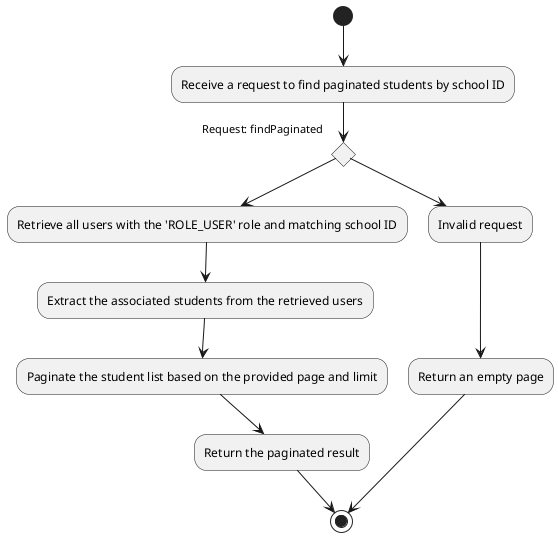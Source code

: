 @startuml

(*) --> "Receive a request to find paginated students by school ID"

if "Request: findPaginated" then
    --> "Retrieve all users with the 'ROLE_USER' role and matching school ID"
    --> "Extract the associated students from the retrieved users"
    --> "Paginate the student list based on the provided page and limit"
    --> "Return the paginated result"
    --> (*)
else
    --> "Invalid request"
    --> "Return an empty page"
    --> (*)
endif

@enduml
